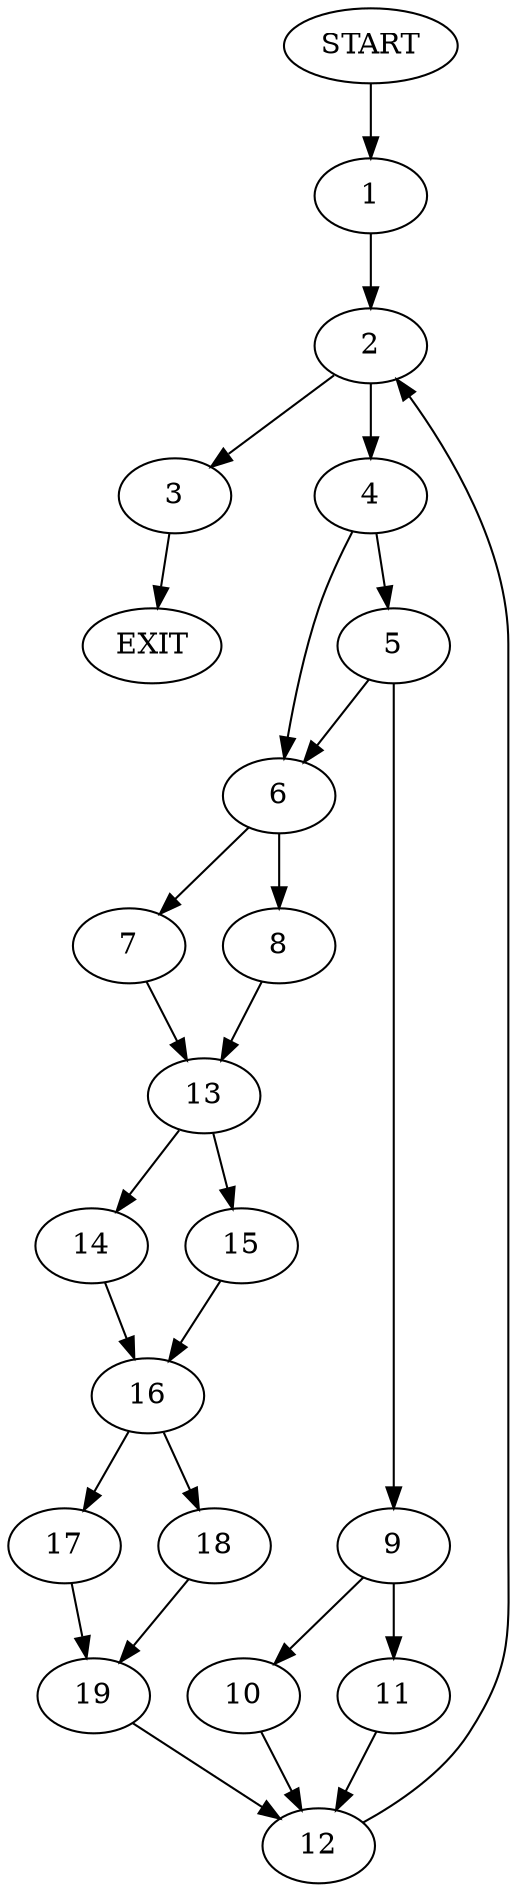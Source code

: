 digraph {
0 [label="START"]
20 [label="EXIT"]
0 -> 1
1 -> 2
2 -> 3
2 -> 4
3 -> 20
4 -> 5
4 -> 6
6 -> 7
6 -> 8
5 -> 6
5 -> 9
9 -> 10
9 -> 11
11 -> 12
10 -> 12
12 -> 2
7 -> 13
8 -> 13
13 -> 14
13 -> 15
14 -> 16
15 -> 16
16 -> 17
16 -> 18
18 -> 19
17 -> 19
19 -> 12
}

